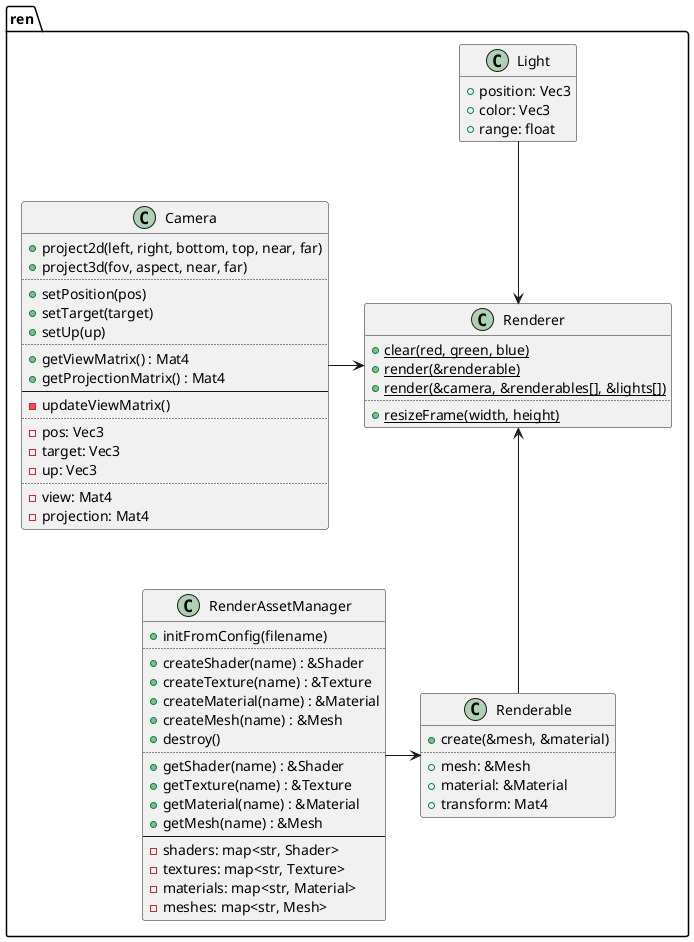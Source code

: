 @startuml
set separator ::

class ren::RenderAssetManager {
	+initFromConfig(filename)
	..
	+createShader(name) : &Shader
	+createTexture(name) : &Texture
	+createMaterial(name) : &Material
	+createMesh(name) : &Mesh
	+destroy()
	..
	+getShader(name) : &Shader
	+getTexture(name) : &Texture
	+getMaterial(name) : &Material
	+getMesh(name) : &Mesh
	--
	-shaders: map<str, Shader>
	-textures: map<str, Texture>
	-materials: map<str, Material>
	-meshes: map<str, Mesh>
}

class ren::Renderable {
	+create(&mesh, &material)
	..
	+mesh: &Mesh
	+material: &Material
	+transform: Mat4
}

class ren::Camera {
	+project2d(left, right, bottom, top, near, far)
	+project3d(fov, aspect, near, far)
	..
	+setPosition(pos)
	+setTarget(target)
	+setUp(up)
	..
	+getViewMatrix() : Mat4
	+getProjectionMatrix() : Mat4
	--
	-updateViewMatrix()
	..
	-pos: Vec3
	-target: Vec3
	-up: Vec3
	..
	-view: Mat4
	-projection: Mat4
}

class ren::Light {
	+position: Vec3
	+color: Vec3
	+range: float
}
hide Light methods

class ren::Renderer {
	{static} +clear(red, green, blue)
	{static} +render(&renderable)
	{static} +render(&camera, &renderables[], &lights[])
	..
	{static} +resizeFrame(width, height)
}
hide Renderer fields

Renderable <-left- RenderAssetManager

Renderer <-down- Renderable
Renderer <-left- Camera
Renderer <-up- Light

@enduml
